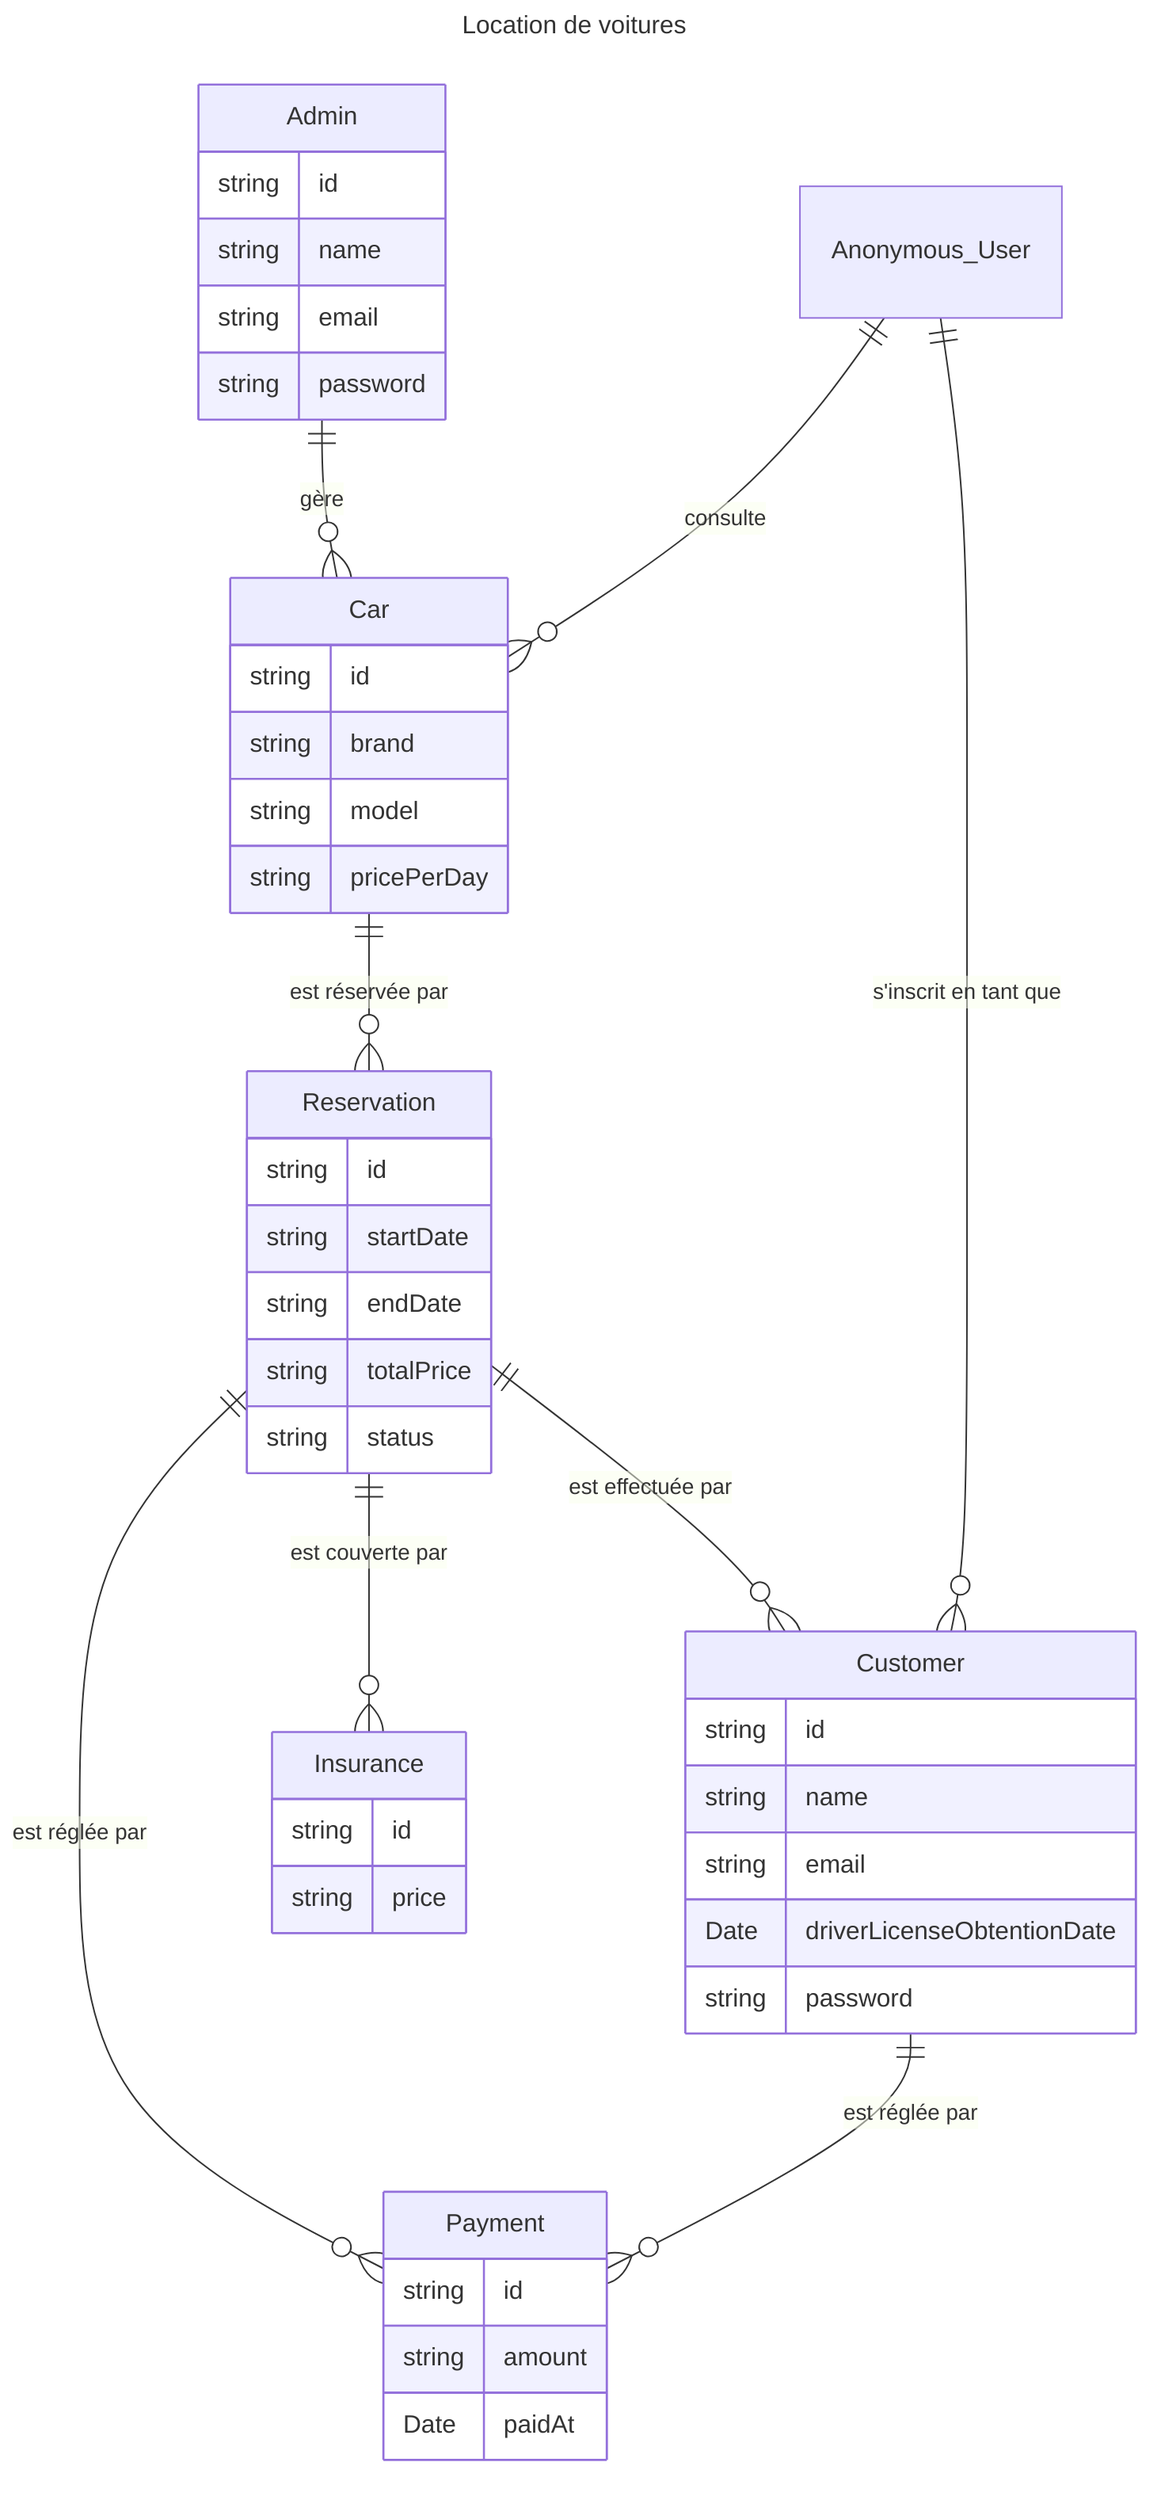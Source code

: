 ---
title: Location de voitures
---
erDiagram
    Admin {
        string id
        string name
        string email
        string password
    }

    Car {
        string id
        string brand
        string model
        string pricePerDay
    }

    Anonymous_User

    Customer {
        string id
        string name
        string email
        Date driverLicenseObtentionDate
        string password
    }

    Reservation {
        string id
        string startDate
        string endDate
        string totalPrice
        string status
    }

    Insurance {
        string id
        string price
    }

    Payment {
        string id
        string amount
        Date paidAt
    }

    Car ||--o{ Reservation : "est réservée par"

    Reservation ||--o{ Customer : "est effectuée par"

    Reservation ||--o{ Payment : "est réglée par"

    Reservation ||--o{ Insurance : "est couverte par"

    Customer ||--o{ Payment : "est réglée par"

    Admin ||--o{ Car : "gère"

    Anonymous_User ||--o{ Car : "consulte"

    Anonymous_User ||--o{ Customer : "s'inscrit en tant que"